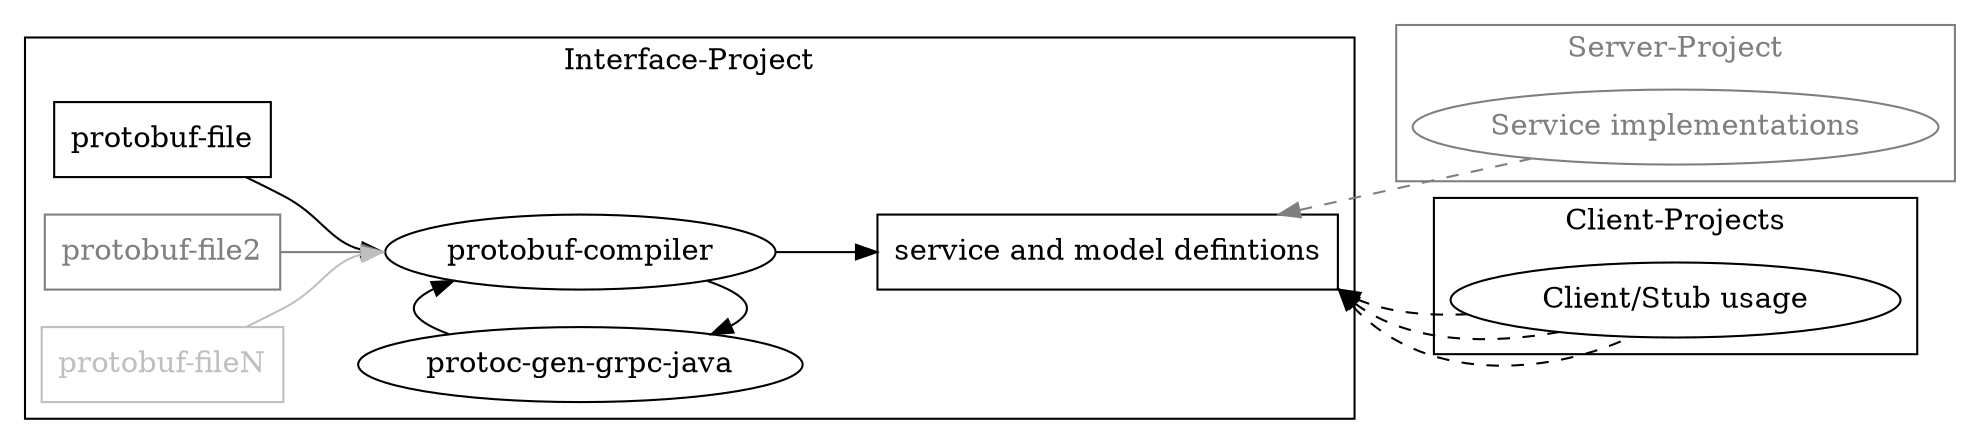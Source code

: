 digraph serversetup {

	rankdir=LR;

	compond=true;

	subgraph cluster_interface {

		label="Interface-Project";

		protofile [label="protobuf-file", shape=box, URL="https://developers.google.com/protocol-buffers/docs/proto3#simple", target="_blank"];

		protofile2 [label="protobuf-file2", shape=box, color="gray50", fontcolor="gray50", fillcolor="white", URL="https://developers.google.com/protocol-buffers/docs/proto3#services", target="_blank"];
		protofileN [label="protobuf-fileN", shape=box, color="gray75", fontcolor="gray75", fillcolor="white", URL="https://developers.google.com/protocol-buffers/docs/javatutorial", target="_blank"];

		{
			rank=same;
			protoc [label="protobuf-compiler", URL="https://mvnrepository.com/artifact/com.google.protobuf/protoc", target="_blank"];
			grpcc [label="protoc-gen-grpc-java", URL="https://mvnrepository.com/artifact/io.grpc/protoc-gen-grpc-java", target="_blank"];
		}

		servicemodel [label="service and model defintions", shape=box, URL="https://github.com/grpc/grpc-java/blob/master/README.md#generated-code", target="_blank"];

		protofile -> protoc:w;
		protofile2 -> protoc:w [color="gray50"];
		protofileN -> protoc:w [color="gray75"];

		protoc -> grpcc;
		grpcc -> protoc;

		protoc -> servicemodel;

	}

	subgraph cluster_server {

		label="Server-Project"
		color="gray50";
		fillColor="white";
		fontcolor="gray50";

		serviceimpl [label="Service implementations", color="gray50", fontcolor="gray50",fillcolor="white",width="3", URL="https://github.com/grpc-ecosystem/grpc-spring/blob/master/grpc-server-spring-boot-starter/src/main/java/net/devh/boot/grpc/server/service/GrpcService.java#L49", target="_blank"];

		servicemodel -> serviceimpl [style=dashed, color="gray50", dir=back];

	}

	subgraph cluster_clients {

		label="Client-Projects";

		clientfield [label="Client/Stub usage", width="3", URL="https://github.com/grpc-ecosystem/grpc-spring/blob/master/grpc-client-spring-boot-starter/src/main/java/net/devh/boot/grpc/client/inject/GrpcClient.java#L69", target="_blank"];

		servicemodel:se -> clientfield[style=dashed, dir=back];
		servicemodel:se -> clientfield[style=dashed, dir=back, weight=0];
		servicemodel:se -> clientfield[style=dashed, dir=back, weight=0];

	}

}